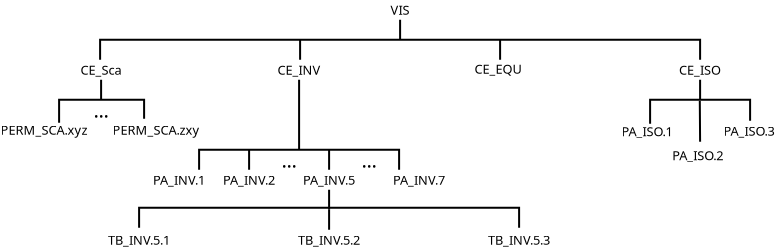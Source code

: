 <?xml version="1.0" encoding="UTF-8"?>
<dia:diagram xmlns:dia="http://www.lysator.liu.se/~alla/dia/">
  <dia:layer name="Background" visible="true" active="true">
    <dia:object type="Standard - Text" version="1" id="O0">
      <dia:attribute name="obj_pos">
        <dia:point val="22.5,3.5"/>
      </dia:attribute>
      <dia:attribute name="obj_bb">
        <dia:rectangle val="21.983,3.126;23.017,3.874"/>
      </dia:attribute>
      <dia:attribute name="text">
        <dia:composite type="text">
          <dia:attribute name="string">
            <dia:string>#VIS#</dia:string>
          </dia:attribute>
          <dia:attribute name="font">
            <dia:font family="sans" style="0" name="Helvetica"/>
          </dia:attribute>
          <dia:attribute name="height">
            <dia:real val="0.8"/>
          </dia:attribute>
          <dia:attribute name="pos">
            <dia:point val="22.5,3.721"/>
          </dia:attribute>
          <dia:attribute name="color">
            <dia:color val="#000000"/>
          </dia:attribute>
          <dia:attribute name="alignment">
            <dia:enum val="1"/>
          </dia:attribute>
        </dia:composite>
      </dia:attribute>
      <dia:attribute name="valign">
        <dia:enum val="2"/>
      </dia:attribute>
    </dia:object>
    <dia:object type="Standard - ZigZagLine" version="1" id="O1">
      <dia:attribute name="obj_pos">
        <dia:point val="7.5,6"/>
      </dia:attribute>
      <dia:attribute name="obj_bb">
        <dia:rectangle val="7.45,4.95;37.55,6.05"/>
      </dia:attribute>
      <dia:attribute name="orth_points">
        <dia:point val="7.5,6"/>
        <dia:point val="7.5,5"/>
        <dia:point val="37.5,5"/>
        <dia:point val="37.5,6"/>
      </dia:attribute>
      <dia:attribute name="orth_orient">
        <dia:enum val="1"/>
        <dia:enum val="0"/>
        <dia:enum val="1"/>
      </dia:attribute>
      <dia:attribute name="autorouting">
        <dia:boolean val="false"/>
      </dia:attribute>
    </dia:object>
    <dia:object type="Standard - Line" version="0" id="O2">
      <dia:attribute name="obj_pos">
        <dia:point val="22.5,4"/>
      </dia:attribute>
      <dia:attribute name="obj_bb">
        <dia:rectangle val="22.45,3.95;22.55,5.05"/>
      </dia:attribute>
      <dia:attribute name="conn_endpoints">
        <dia:point val="22.5,4"/>
        <dia:point val="22.5,5"/>
      </dia:attribute>
      <dia:attribute name="numcp">
        <dia:int val="1"/>
      </dia:attribute>
    </dia:object>
    <dia:object type="Standard - Text" version="1" id="O3">
      <dia:attribute name="obj_pos">
        <dia:point val="27.4,6.45"/>
      </dia:attribute>
      <dia:attribute name="obj_bb">
        <dia:rectangle val="26.125,6.048;28.694,6.852"/>
      </dia:attribute>
      <dia:attribute name="text">
        <dia:composite type="text">
          <dia:attribute name="string">
            <dia:string>#CE_EQU#</dia:string>
          </dia:attribute>
          <dia:attribute name="font">
            <dia:font family="sans" style="0" name="Helvetica"/>
          </dia:attribute>
          <dia:attribute name="height">
            <dia:real val="0.8"/>
          </dia:attribute>
          <dia:attribute name="pos">
            <dia:point val="27.4,6.662"/>
          </dia:attribute>
          <dia:attribute name="color">
            <dia:color val="#000000"/>
          </dia:attribute>
          <dia:attribute name="alignment">
            <dia:enum val="1"/>
          </dia:attribute>
        </dia:composite>
      </dia:attribute>
      <dia:attribute name="valign">
        <dia:enum val="2"/>
      </dia:attribute>
    </dia:object>
    <dia:object type="Standard - Text" version="1" id="O4">
      <dia:attribute name="obj_pos">
        <dia:point val="37.5,6.5"/>
      </dia:attribute>
      <dia:attribute name="obj_bb">
        <dia:rectangle val="36.362,6.098;38.656,6.902"/>
      </dia:attribute>
      <dia:attribute name="text">
        <dia:composite type="text">
          <dia:attribute name="string">
            <dia:string>#CE_ISO#</dia:string>
          </dia:attribute>
          <dia:attribute name="font">
            <dia:font family="sans" style="0" name="Helvetica"/>
          </dia:attribute>
          <dia:attribute name="height">
            <dia:real val="0.8"/>
          </dia:attribute>
          <dia:attribute name="pos">
            <dia:point val="37.5,6.712"/>
          </dia:attribute>
          <dia:attribute name="color">
            <dia:color val="#000000"/>
          </dia:attribute>
          <dia:attribute name="alignment">
            <dia:enum val="1"/>
          </dia:attribute>
        </dia:composite>
      </dia:attribute>
      <dia:attribute name="valign">
        <dia:enum val="2"/>
      </dia:attribute>
    </dia:object>
    <dia:object type="Standard - Text" version="1" id="O5">
      <dia:attribute name="obj_pos">
        <dia:point val="7.55,6.5"/>
      </dia:attribute>
      <dia:attribute name="obj_bb">
        <dia:rectangle val="6.388,6.126;8.713,6.874"/>
      </dia:attribute>
      <dia:attribute name="text">
        <dia:composite type="text">
          <dia:attribute name="string">
            <dia:string>#CE_Sca#</dia:string>
          </dia:attribute>
          <dia:attribute name="font">
            <dia:font family="sans" style="0" name="Helvetica"/>
          </dia:attribute>
          <dia:attribute name="height">
            <dia:real val="0.8"/>
          </dia:attribute>
          <dia:attribute name="pos">
            <dia:point val="7.55,6.721"/>
          </dia:attribute>
          <dia:attribute name="color">
            <dia:color val="#000000"/>
          </dia:attribute>
          <dia:attribute name="alignment">
            <dia:enum val="1"/>
          </dia:attribute>
        </dia:composite>
      </dia:attribute>
      <dia:attribute name="valign">
        <dia:enum val="2"/>
      </dia:attribute>
    </dia:object>
    <dia:object type="Standard - Text" version="1" id="O6">
      <dia:attribute name="obj_pos">
        <dia:point val="17.45,6.5"/>
      </dia:attribute>
      <dia:attribute name="obj_bb">
        <dia:rectangle val="16.31,6.098;18.609,6.902"/>
      </dia:attribute>
      <dia:attribute name="text">
        <dia:composite type="text">
          <dia:attribute name="string">
            <dia:string>#CE_INV#</dia:string>
          </dia:attribute>
          <dia:attribute name="font">
            <dia:font family="sans" style="0" name="Helvetica"/>
          </dia:attribute>
          <dia:attribute name="height">
            <dia:real val="0.8"/>
          </dia:attribute>
          <dia:attribute name="pos">
            <dia:point val="17.45,6.712"/>
          </dia:attribute>
          <dia:attribute name="color">
            <dia:color val="#000000"/>
          </dia:attribute>
          <dia:attribute name="alignment">
            <dia:enum val="1"/>
          </dia:attribute>
        </dia:composite>
      </dia:attribute>
      <dia:attribute name="valign">
        <dia:enum val="2"/>
      </dia:attribute>
    </dia:object>
    <dia:object type="Standard - Line" version="0" id="O7">
      <dia:attribute name="obj_pos">
        <dia:point val="17.5,5"/>
      </dia:attribute>
      <dia:attribute name="obj_bb">
        <dia:rectangle val="17.45,4.95;17.55,6.05"/>
      </dia:attribute>
      <dia:attribute name="conn_endpoints">
        <dia:point val="17.5,5"/>
        <dia:point val="17.5,6"/>
      </dia:attribute>
      <dia:attribute name="numcp">
        <dia:int val="1"/>
      </dia:attribute>
    </dia:object>
    <dia:object type="Standard - Line" version="0" id="O8">
      <dia:attribute name="obj_pos">
        <dia:point val="27.5,5"/>
      </dia:attribute>
      <dia:attribute name="obj_bb">
        <dia:rectangle val="27.45,4.95;27.55,6.05"/>
      </dia:attribute>
      <dia:attribute name="conn_endpoints">
        <dia:point val="27.5,5"/>
        <dia:point val="27.5,6"/>
      </dia:attribute>
      <dia:attribute name="numcp">
        <dia:int val="1"/>
      </dia:attribute>
    </dia:object>
    <dia:object type="Standard - ZigZagLine" version="1" id="O9">
      <dia:attribute name="obj_pos">
        <dia:point val="35,9.2"/>
      </dia:attribute>
      <dia:attribute name="obj_bb">
        <dia:rectangle val="34.95,7.95;40.05,9.25"/>
      </dia:attribute>
      <dia:attribute name="orth_points">
        <dia:point val="35,9.2"/>
        <dia:point val="35,8"/>
        <dia:point val="40,8"/>
        <dia:point val="40,9.05"/>
      </dia:attribute>
      <dia:attribute name="orth_orient">
        <dia:enum val="1"/>
        <dia:enum val="0"/>
        <dia:enum val="1"/>
      </dia:attribute>
      <dia:attribute name="autorouting">
        <dia:boolean val="false"/>
      </dia:attribute>
    </dia:object>
    <dia:object type="Standard - Line" version="0" id="O10">
      <dia:attribute name="obj_pos">
        <dia:point val="37.5,7"/>
      </dia:attribute>
      <dia:attribute name="obj_bb">
        <dia:rectangle val="37.45,6.95;37.55,8.05"/>
      </dia:attribute>
      <dia:attribute name="conn_endpoints">
        <dia:point val="37.5,7"/>
        <dia:point val="37.5,8"/>
      </dia:attribute>
      <dia:attribute name="numcp">
        <dia:int val="1"/>
      </dia:attribute>
    </dia:object>
    <dia:object type="Standard - ZigZagLine" version="1" id="O11">
      <dia:attribute name="obj_pos">
        <dia:point val="5.45,9.15"/>
      </dia:attribute>
      <dia:attribute name="obj_bb">
        <dia:rectangle val="5.4,7.95;9.75,9.2"/>
      </dia:attribute>
      <dia:attribute name="orth_points">
        <dia:point val="5.45,9.15"/>
        <dia:point val="5.45,8"/>
        <dia:point val="9.7,8"/>
        <dia:point val="9.7,8.95"/>
      </dia:attribute>
      <dia:attribute name="orth_orient">
        <dia:enum val="1"/>
        <dia:enum val="0"/>
        <dia:enum val="1"/>
      </dia:attribute>
      <dia:attribute name="autorouting">
        <dia:boolean val="false"/>
      </dia:attribute>
    </dia:object>
    <dia:object type="Standard - Text" version="1" id="O12">
      <dia:attribute name="obj_pos">
        <dia:point val="7.55,8.5"/>
      </dia:attribute>
      <dia:attribute name="obj_bb">
        <dia:rectangle val="7.066,7.907;8.034,9.092"/>
      </dia:attribute>
      <dia:attribute name="text">
        <dia:composite type="text">
          <dia:attribute name="string">
            <dia:string>#...#</dia:string>
          </dia:attribute>
          <dia:attribute name="font">
            <dia:font family="sans" style="0" name="Helvetica"/>
          </dia:attribute>
          <dia:attribute name="height">
            <dia:real val="1.269"/>
          </dia:attribute>
          <dia:attribute name="pos">
            <dia:point val="7.55,8.852"/>
          </dia:attribute>
          <dia:attribute name="color">
            <dia:color val="#000000"/>
          </dia:attribute>
          <dia:attribute name="alignment">
            <dia:enum val="1"/>
          </dia:attribute>
        </dia:composite>
      </dia:attribute>
      <dia:attribute name="valign">
        <dia:enum val="2"/>
      </dia:attribute>
    </dia:object>
    <dia:object type="Standard - Line" version="0" id="O13">
      <dia:attribute name="obj_pos">
        <dia:point val="7.55,7"/>
      </dia:attribute>
      <dia:attribute name="obj_bb">
        <dia:rectangle val="7.5,6.95;7.6,8.05"/>
      </dia:attribute>
      <dia:attribute name="conn_endpoints">
        <dia:point val="7.55,7"/>
        <dia:point val="7.55,8"/>
      </dia:attribute>
      <dia:attribute name="numcp">
        <dia:int val="1"/>
      </dia:attribute>
    </dia:object>
    <dia:object type="Standard - Text" version="1" id="O14">
      <dia:attribute name="obj_pos">
        <dia:point val="4.7,9.5"/>
      </dia:attribute>
      <dia:attribute name="obj_bb">
        <dia:rectangle val="2.356,9.126;7.044,9.874"/>
      </dia:attribute>
      <dia:attribute name="text">
        <dia:composite type="text">
          <dia:attribute name="string">
            <dia:string>#PERM_SCA.xyz#</dia:string>
          </dia:attribute>
          <dia:attribute name="font">
            <dia:font family="sans" style="0" name="Helvetica"/>
          </dia:attribute>
          <dia:attribute name="height">
            <dia:real val="0.8"/>
          </dia:attribute>
          <dia:attribute name="pos">
            <dia:point val="4.7,9.721"/>
          </dia:attribute>
          <dia:attribute name="color">
            <dia:color val="#000000"/>
          </dia:attribute>
          <dia:attribute name="alignment">
            <dia:enum val="1"/>
          </dia:attribute>
        </dia:composite>
      </dia:attribute>
      <dia:attribute name="valign">
        <dia:enum val="2"/>
      </dia:attribute>
    </dia:object>
    <dia:object type="Standard - Text" version="1" id="O15">
      <dia:attribute name="obj_pos">
        <dia:point val="10.3,9.5"/>
      </dia:attribute>
      <dia:attribute name="obj_bb">
        <dia:rectangle val="7.956,9.126;12.644,9.874"/>
      </dia:attribute>
      <dia:attribute name="text">
        <dia:composite type="text">
          <dia:attribute name="string">
            <dia:string>#PERM_SCA.zxy#</dia:string>
          </dia:attribute>
          <dia:attribute name="font">
            <dia:font family="sans" style="0" name="Helvetica"/>
          </dia:attribute>
          <dia:attribute name="height">
            <dia:real val="0.8"/>
          </dia:attribute>
          <dia:attribute name="pos">
            <dia:point val="10.3,9.721"/>
          </dia:attribute>
          <dia:attribute name="color">
            <dia:color val="#000000"/>
          </dia:attribute>
          <dia:attribute name="alignment">
            <dia:enum val="1"/>
          </dia:attribute>
        </dia:composite>
      </dia:attribute>
      <dia:attribute name="valign">
        <dia:enum val="2"/>
      </dia:attribute>
    </dia:object>
    <dia:object type="Standard - ZigZagLine" version="1" id="O16">
      <dia:attribute name="obj_pos">
        <dia:point val="12.45,11.5"/>
      </dia:attribute>
      <dia:attribute name="obj_bb">
        <dia:rectangle val="12.4,10.45;22.5,11.55"/>
      </dia:attribute>
      <dia:attribute name="orth_points">
        <dia:point val="12.45,11.5"/>
        <dia:point val="12.45,10.5"/>
        <dia:point val="22.45,10.5"/>
        <dia:point val="22.45,11.5"/>
      </dia:attribute>
      <dia:attribute name="orth_orient">
        <dia:enum val="1"/>
        <dia:enum val="0"/>
        <dia:enum val="1"/>
      </dia:attribute>
      <dia:attribute name="autorouting">
        <dia:boolean val="false"/>
      </dia:attribute>
    </dia:object>
    <dia:object type="Standard - Line" version="0" id="O17">
      <dia:attribute name="obj_pos">
        <dia:point val="17.45,7"/>
      </dia:attribute>
      <dia:attribute name="obj_bb">
        <dia:rectangle val="17.4,6.95;17.5,10.55"/>
      </dia:attribute>
      <dia:attribute name="conn_endpoints">
        <dia:point val="17.45,7"/>
        <dia:point val="17.45,10.5"/>
      </dia:attribute>
      <dia:attribute name="numcp">
        <dia:int val="1"/>
      </dia:attribute>
    </dia:object>
    <dia:object type="Standard - Line" version="0" id="O18">
      <dia:attribute name="obj_pos">
        <dia:point val="14.95,10.5"/>
      </dia:attribute>
      <dia:attribute name="obj_bb">
        <dia:rectangle val="14.9,10.45;15,11.55"/>
      </dia:attribute>
      <dia:attribute name="conn_endpoints">
        <dia:point val="14.95,10.5"/>
        <dia:point val="14.95,11.5"/>
      </dia:attribute>
      <dia:attribute name="numcp">
        <dia:int val="1"/>
      </dia:attribute>
    </dia:object>
    <dia:object type="Standard - Line" version="0" id="O19">
      <dia:attribute name="obj_pos">
        <dia:point val="18.95,10.5"/>
      </dia:attribute>
      <dia:attribute name="obj_bb">
        <dia:rectangle val="18.9,10.45;19,11.55"/>
      </dia:attribute>
      <dia:attribute name="conn_endpoints">
        <dia:point val="18.95,10.5"/>
        <dia:point val="18.95,11.5"/>
      </dia:attribute>
      <dia:attribute name="numcp">
        <dia:int val="1"/>
      </dia:attribute>
    </dia:object>
    <dia:object type="Standard - Text" version="1" id="O20">
      <dia:attribute name="obj_pos">
        <dia:point val="16.95,11"/>
      </dia:attribute>
      <dia:attribute name="obj_bb">
        <dia:rectangle val="16.466,10.408;17.434,11.592"/>
      </dia:attribute>
      <dia:attribute name="text">
        <dia:composite type="text">
          <dia:attribute name="string">
            <dia:string>#...#</dia:string>
          </dia:attribute>
          <dia:attribute name="font">
            <dia:font family="sans" style="0" name="Helvetica"/>
          </dia:attribute>
          <dia:attribute name="height">
            <dia:real val="1.269"/>
          </dia:attribute>
          <dia:attribute name="pos">
            <dia:point val="16.95,11.352"/>
          </dia:attribute>
          <dia:attribute name="color">
            <dia:color val="#000000"/>
          </dia:attribute>
          <dia:attribute name="alignment">
            <dia:enum val="1"/>
          </dia:attribute>
        </dia:composite>
      </dia:attribute>
      <dia:attribute name="valign">
        <dia:enum val="2"/>
      </dia:attribute>
    </dia:object>
    <dia:object type="Standard - Text" version="1" id="O21">
      <dia:attribute name="obj_pos">
        <dia:point val="11.45,12"/>
      </dia:attribute>
      <dia:attribute name="obj_bb">
        <dia:rectangle val="10.081,11.598;12.837,12.402"/>
      </dia:attribute>
      <dia:attribute name="text">
        <dia:composite type="text">
          <dia:attribute name="string">
            <dia:string>#PA_INV.1#</dia:string>
          </dia:attribute>
          <dia:attribute name="font">
            <dia:font family="sans" style="0" name="Helvetica"/>
          </dia:attribute>
          <dia:attribute name="height">
            <dia:real val="0.8"/>
          </dia:attribute>
          <dia:attribute name="pos">
            <dia:point val="11.45,12.212"/>
          </dia:attribute>
          <dia:attribute name="color">
            <dia:color val="#000000"/>
          </dia:attribute>
          <dia:attribute name="alignment">
            <dia:enum val="1"/>
          </dia:attribute>
        </dia:composite>
      </dia:attribute>
      <dia:attribute name="valign">
        <dia:enum val="2"/>
      </dia:attribute>
    </dia:object>
    <dia:object type="Standard - Text" version="1" id="O22">
      <dia:attribute name="obj_pos">
        <dia:point val="14.95,12"/>
      </dia:attribute>
      <dia:attribute name="obj_bb">
        <dia:rectangle val="13.581,11.598;16.337,12.402"/>
      </dia:attribute>
      <dia:attribute name="text">
        <dia:composite type="text">
          <dia:attribute name="string">
            <dia:string>#PA_INV.2#</dia:string>
          </dia:attribute>
          <dia:attribute name="font">
            <dia:font family="sans" style="0" name="Helvetica"/>
          </dia:attribute>
          <dia:attribute name="height">
            <dia:real val="0.8"/>
          </dia:attribute>
          <dia:attribute name="pos">
            <dia:point val="14.95,12.212"/>
          </dia:attribute>
          <dia:attribute name="color">
            <dia:color val="#000000"/>
          </dia:attribute>
          <dia:attribute name="alignment">
            <dia:enum val="1"/>
          </dia:attribute>
        </dia:composite>
      </dia:attribute>
      <dia:attribute name="valign">
        <dia:enum val="2"/>
      </dia:attribute>
    </dia:object>
    <dia:object type="Standard - Text" version="1" id="O23">
      <dia:attribute name="obj_pos">
        <dia:point val="23.45,12"/>
      </dia:attribute>
      <dia:attribute name="obj_bb">
        <dia:rectangle val="22.081,11.598;24.837,12.402"/>
      </dia:attribute>
      <dia:attribute name="text">
        <dia:composite type="text">
          <dia:attribute name="string">
            <dia:string>#PA_INV.7#</dia:string>
          </dia:attribute>
          <dia:attribute name="font">
            <dia:font family="sans" style="0" name="Helvetica"/>
          </dia:attribute>
          <dia:attribute name="height">
            <dia:real val="0.8"/>
          </dia:attribute>
          <dia:attribute name="pos">
            <dia:point val="23.45,12.212"/>
          </dia:attribute>
          <dia:attribute name="color">
            <dia:color val="#000000"/>
          </dia:attribute>
          <dia:attribute name="alignment">
            <dia:enum val="1"/>
          </dia:attribute>
        </dia:composite>
      </dia:attribute>
      <dia:attribute name="valign">
        <dia:enum val="2"/>
      </dia:attribute>
    </dia:object>
    <dia:object type="Standard - Text" version="1" id="O24">
      <dia:attribute name="obj_pos">
        <dia:point val="18.95,12"/>
      </dia:attribute>
      <dia:attribute name="obj_bb">
        <dia:rectangle val="17.581,11.598;20.337,12.402"/>
      </dia:attribute>
      <dia:attribute name="text">
        <dia:composite type="text">
          <dia:attribute name="string">
            <dia:string>#PA_INV.5#</dia:string>
          </dia:attribute>
          <dia:attribute name="font">
            <dia:font family="sans" style="0" name="Helvetica"/>
          </dia:attribute>
          <dia:attribute name="height">
            <dia:real val="0.8"/>
          </dia:attribute>
          <dia:attribute name="pos">
            <dia:point val="18.95,12.212"/>
          </dia:attribute>
          <dia:attribute name="color">
            <dia:color val="#000000"/>
          </dia:attribute>
          <dia:attribute name="alignment">
            <dia:enum val="1"/>
          </dia:attribute>
        </dia:composite>
      </dia:attribute>
      <dia:attribute name="valign">
        <dia:enum val="2"/>
      </dia:attribute>
    </dia:object>
    <dia:object type="Standard - Text" version="1" id="O25">
      <dia:attribute name="obj_pos">
        <dia:point val="20.95,11"/>
      </dia:attribute>
      <dia:attribute name="obj_bb">
        <dia:rectangle val="20.466,10.408;21.434,11.592"/>
      </dia:attribute>
      <dia:attribute name="text">
        <dia:composite type="text">
          <dia:attribute name="string">
            <dia:string>#...#</dia:string>
          </dia:attribute>
          <dia:attribute name="font">
            <dia:font family="sans" style="0" name="Helvetica"/>
          </dia:attribute>
          <dia:attribute name="height">
            <dia:real val="1.269"/>
          </dia:attribute>
          <dia:attribute name="pos">
            <dia:point val="20.95,11.352"/>
          </dia:attribute>
          <dia:attribute name="color">
            <dia:color val="#000000"/>
          </dia:attribute>
          <dia:attribute name="alignment">
            <dia:enum val="1"/>
          </dia:attribute>
        </dia:composite>
      </dia:attribute>
      <dia:attribute name="valign">
        <dia:enum val="2"/>
      </dia:attribute>
    </dia:object>
    <dia:object type="Standard - ZigZagLine" version="1" id="O26">
      <dia:attribute name="obj_pos">
        <dia:point val="9.45,14.4"/>
      </dia:attribute>
      <dia:attribute name="obj_bb">
        <dia:rectangle val="9.4,13.35;28.5,14.45"/>
      </dia:attribute>
      <dia:attribute name="orth_points">
        <dia:point val="9.45,14.4"/>
        <dia:point val="9.45,13.4"/>
        <dia:point val="28.45,13.4"/>
        <dia:point val="28.45,14.4"/>
      </dia:attribute>
      <dia:attribute name="orth_orient">
        <dia:enum val="1"/>
        <dia:enum val="0"/>
        <dia:enum val="1"/>
      </dia:attribute>
      <dia:attribute name="autorouting">
        <dia:boolean val="false"/>
      </dia:attribute>
    </dia:object>
    <dia:object type="Standard - Line" version="0" id="O27">
      <dia:attribute name="obj_pos">
        <dia:point val="18.95,12.5"/>
      </dia:attribute>
      <dia:attribute name="obj_bb">
        <dia:rectangle val="18.9,12.45;19,13.55"/>
      </dia:attribute>
      <dia:attribute name="conn_endpoints">
        <dia:point val="18.95,12.5"/>
        <dia:point val="18.95,13.5"/>
      </dia:attribute>
      <dia:attribute name="numcp">
        <dia:int val="1"/>
      </dia:attribute>
    </dia:object>
    <dia:object type="Standard - Line" version="0" id="O28">
      <dia:attribute name="obj_pos">
        <dia:point val="18.95,13.5"/>
      </dia:attribute>
      <dia:attribute name="obj_bb">
        <dia:rectangle val="18.9,13.45;19,14.55"/>
      </dia:attribute>
      <dia:attribute name="conn_endpoints">
        <dia:point val="18.95,13.5"/>
        <dia:point val="18.95,14.5"/>
      </dia:attribute>
      <dia:attribute name="numcp">
        <dia:int val="1"/>
      </dia:attribute>
    </dia:object>
    <dia:object type="Standard - Text" version="1" id="O29">
      <dia:attribute name="obj_pos">
        <dia:point val="9.45,15"/>
      </dia:attribute>
      <dia:attribute name="obj_bb">
        <dia:rectangle val="7.753,14.598;11.166,15.402"/>
      </dia:attribute>
      <dia:attribute name="text">
        <dia:composite type="text">
          <dia:attribute name="string">
            <dia:string>#TB_INV.5.1#</dia:string>
          </dia:attribute>
          <dia:attribute name="font">
            <dia:font family="sans" style="0" name="Helvetica"/>
          </dia:attribute>
          <dia:attribute name="height">
            <dia:real val="0.8"/>
          </dia:attribute>
          <dia:attribute name="pos">
            <dia:point val="9.45,15.212"/>
          </dia:attribute>
          <dia:attribute name="color">
            <dia:color val="#000000"/>
          </dia:attribute>
          <dia:attribute name="alignment">
            <dia:enum val="1"/>
          </dia:attribute>
        </dia:composite>
      </dia:attribute>
      <dia:attribute name="valign">
        <dia:enum val="2"/>
      </dia:attribute>
    </dia:object>
    <dia:object type="Standard - Text" version="1" id="O30">
      <dia:attribute name="obj_pos">
        <dia:point val="18.95,15"/>
      </dia:attribute>
      <dia:attribute name="obj_bb">
        <dia:rectangle val="17.253,14.598;20.666,15.402"/>
      </dia:attribute>
      <dia:attribute name="text">
        <dia:composite type="text">
          <dia:attribute name="string">
            <dia:string>#TB_INV.5.2#</dia:string>
          </dia:attribute>
          <dia:attribute name="font">
            <dia:font family="sans" style="0" name="Helvetica"/>
          </dia:attribute>
          <dia:attribute name="height">
            <dia:real val="0.8"/>
          </dia:attribute>
          <dia:attribute name="pos">
            <dia:point val="18.95,15.212"/>
          </dia:attribute>
          <dia:attribute name="color">
            <dia:color val="#000000"/>
          </dia:attribute>
          <dia:attribute name="alignment">
            <dia:enum val="1"/>
          </dia:attribute>
        </dia:composite>
      </dia:attribute>
      <dia:attribute name="valign">
        <dia:enum val="2"/>
      </dia:attribute>
    </dia:object>
    <dia:object type="Standard - Text" version="1" id="O31">
      <dia:attribute name="obj_pos">
        <dia:point val="28.45,15"/>
      </dia:attribute>
      <dia:attribute name="obj_bb">
        <dia:rectangle val="26.753,14.598;30.166,15.402"/>
      </dia:attribute>
      <dia:attribute name="text">
        <dia:composite type="text">
          <dia:attribute name="string">
            <dia:string>#TB_INV.5.3#</dia:string>
          </dia:attribute>
          <dia:attribute name="font">
            <dia:font family="sans" style="0" name="Helvetica"/>
          </dia:attribute>
          <dia:attribute name="height">
            <dia:real val="0.8"/>
          </dia:attribute>
          <dia:attribute name="pos">
            <dia:point val="28.45,15.212"/>
          </dia:attribute>
          <dia:attribute name="color">
            <dia:color val="#000000"/>
          </dia:attribute>
          <dia:attribute name="alignment">
            <dia:enum val="1"/>
          </dia:attribute>
        </dia:composite>
      </dia:attribute>
      <dia:attribute name="valign">
        <dia:enum val="2"/>
      </dia:attribute>
    </dia:object>
    <dia:object type="Standard - Text" version="1" id="O32">
      <dia:attribute name="obj_pos">
        <dia:point val="34.847,9.574"/>
      </dia:attribute>
      <dia:attribute name="obj_bb">
        <dia:rectangle val="33.453,9.2;36.242,9.947"/>
      </dia:attribute>
      <dia:attribute name="text">
        <dia:composite type="text">
          <dia:attribute name="string">
            <dia:string>#PA_ISO.1#</dia:string>
          </dia:attribute>
          <dia:attribute name="font">
            <dia:font family="sans" style="0" name="Helvetica"/>
          </dia:attribute>
          <dia:attribute name="height">
            <dia:real val="0.8"/>
          </dia:attribute>
          <dia:attribute name="pos">
            <dia:point val="34.847,9.795"/>
          </dia:attribute>
          <dia:attribute name="color">
            <dia:color val="#000000"/>
          </dia:attribute>
          <dia:attribute name="alignment">
            <dia:enum val="1"/>
          </dia:attribute>
        </dia:composite>
      </dia:attribute>
      <dia:attribute name="valign">
        <dia:enum val="2"/>
      </dia:attribute>
    </dia:object>
    <dia:object type="Standard - Text" version="1" id="O33">
      <dia:attribute name="obj_pos">
        <dia:point val="37.38,10.774"/>
      </dia:attribute>
      <dia:attribute name="obj_bb">
        <dia:rectangle val="35.985,10.4;38.775,11.148"/>
      </dia:attribute>
      <dia:attribute name="text">
        <dia:composite type="text">
          <dia:attribute name="string">
            <dia:string>#PA_ISO.2#</dia:string>
          </dia:attribute>
          <dia:attribute name="font">
            <dia:font family="sans" style="0" name="Helvetica"/>
          </dia:attribute>
          <dia:attribute name="height">
            <dia:real val="0.8"/>
          </dia:attribute>
          <dia:attribute name="pos">
            <dia:point val="37.38,10.995"/>
          </dia:attribute>
          <dia:attribute name="color">
            <dia:color val="#000000"/>
          </dia:attribute>
          <dia:attribute name="alignment">
            <dia:enum val="1"/>
          </dia:attribute>
        </dia:composite>
      </dia:attribute>
      <dia:attribute name="valign">
        <dia:enum val="2"/>
      </dia:attribute>
    </dia:object>
    <dia:object type="Standard - Text" version="1" id="O34">
      <dia:attribute name="obj_pos">
        <dia:point val="39.95,9.55"/>
      </dia:attribute>
      <dia:attribute name="obj_bb">
        <dia:rectangle val="38.555,9.176;41.345,9.924"/>
      </dia:attribute>
      <dia:attribute name="text">
        <dia:composite type="text">
          <dia:attribute name="string">
            <dia:string>#PA_ISO.3#</dia:string>
          </dia:attribute>
          <dia:attribute name="font">
            <dia:font family="sans" style="0" name="Helvetica"/>
          </dia:attribute>
          <dia:attribute name="height">
            <dia:real val="0.8"/>
          </dia:attribute>
          <dia:attribute name="pos">
            <dia:point val="39.95,9.771"/>
          </dia:attribute>
          <dia:attribute name="color">
            <dia:color val="#000000"/>
          </dia:attribute>
          <dia:attribute name="alignment">
            <dia:enum val="1"/>
          </dia:attribute>
        </dia:composite>
      </dia:attribute>
      <dia:attribute name="valign">
        <dia:enum val="2"/>
      </dia:attribute>
    </dia:object>
    <dia:object type="Standard - Line" version="0" id="O35">
      <dia:attribute name="obj_pos">
        <dia:point val="37.485,8.05"/>
      </dia:attribute>
      <dia:attribute name="obj_bb">
        <dia:rectangle val="37.435,8.0;37.55,10.15"/>
      </dia:attribute>
      <dia:attribute name="conn_endpoints">
        <dia:point val="37.485,8.05"/>
        <dia:point val="37.5,10.1"/>
      </dia:attribute>
      <dia:attribute name="numcp">
        <dia:int val="1"/>
      </dia:attribute>
    </dia:object>
  </dia:layer>
</dia:diagram>
